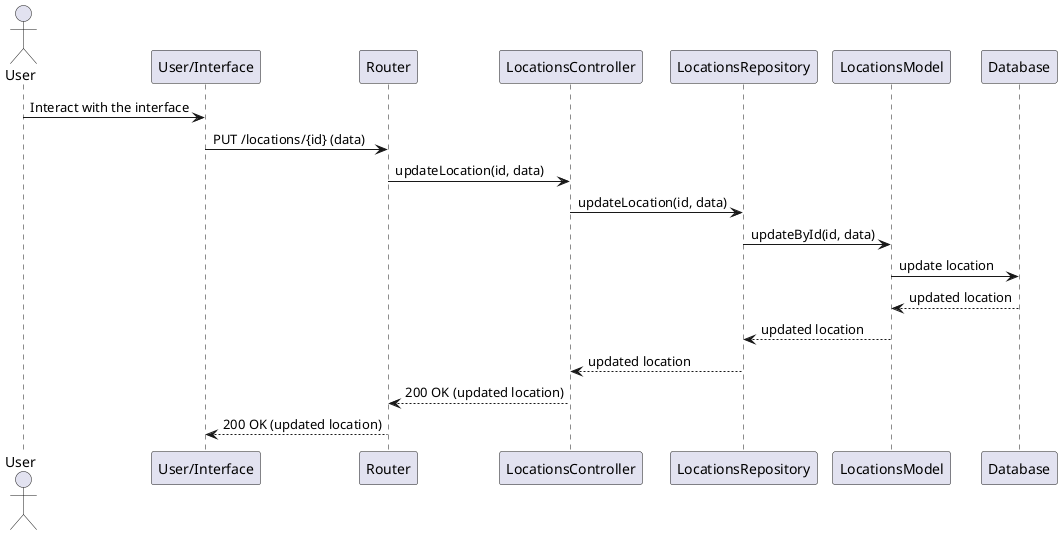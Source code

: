 @startuml
actor User
participant "User/Interface" as UI
participant "Router" as Router
participant "LocationsController" as Controller
participant "LocationsRepository" as Repository
participant "LocationsModel" as Model
participant "Database" as DB

User -> UI: Interact with the interface
UI -> Router: PUT /locations/{id} (data)
Router -> Controller: updateLocation(id, data)
Controller -> Repository: updateLocation(id, data)
Repository -> Model: updateById(id, data)
Model -> DB: update location
DB --> Model: updated location
Model --> Repository: updated location
Repository --> Controller: updated location
Controller --> Router: 200 OK (updated location)
Router --> UI: 200 OK (updated location)
@enduml
